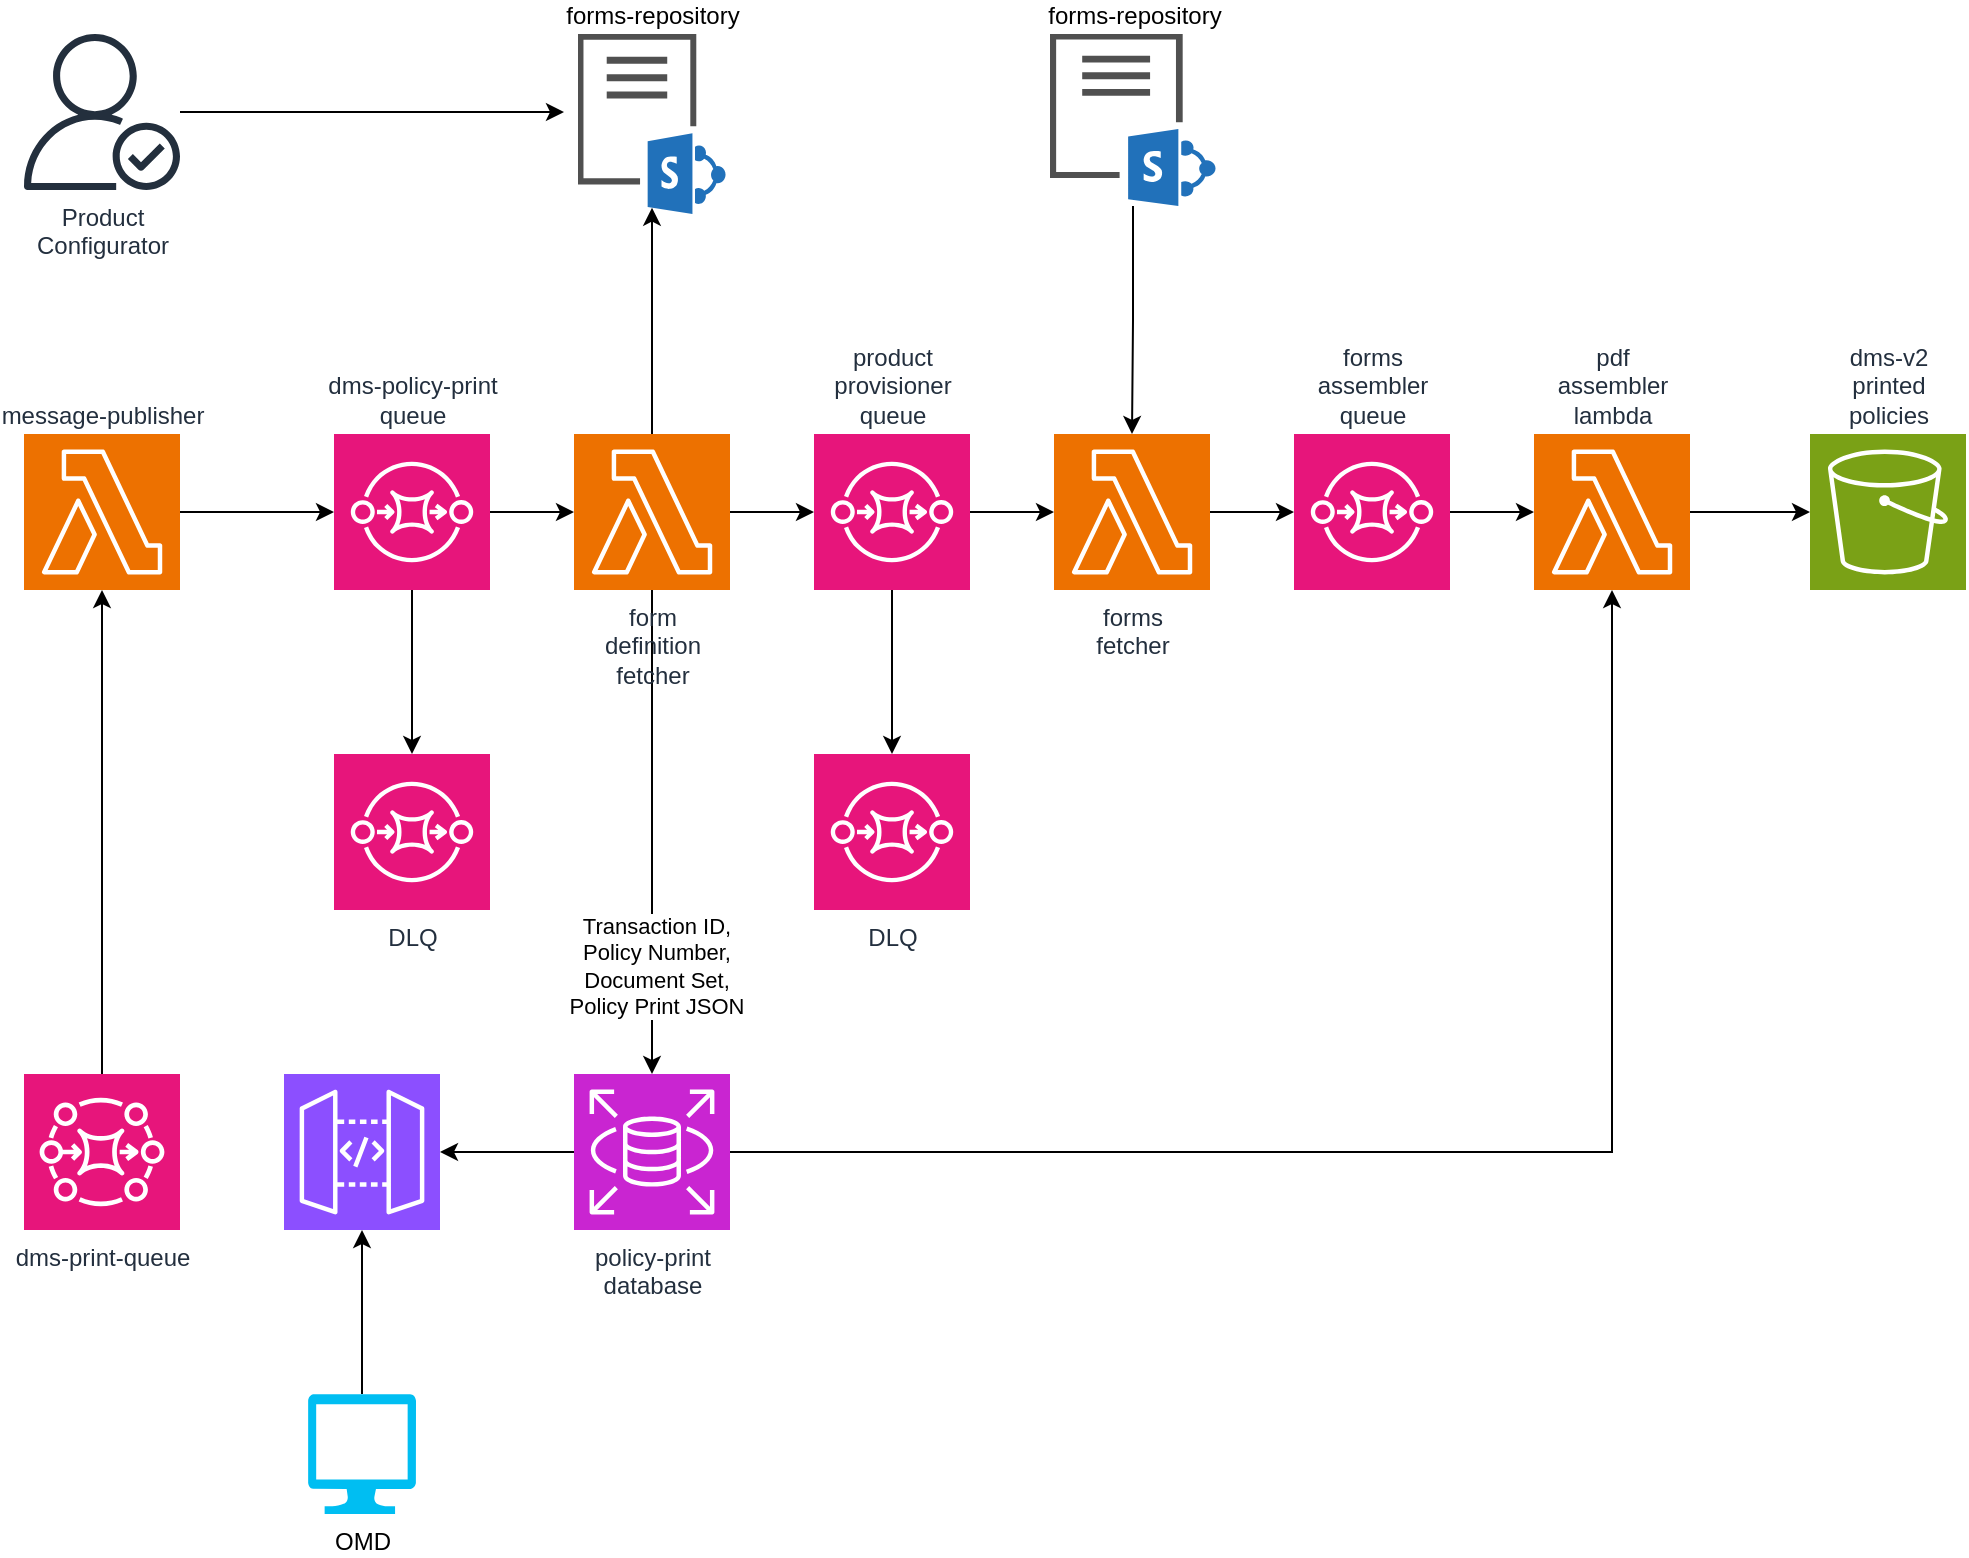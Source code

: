 <mxfile version="28.1.2">
  <diagram name="Page-1" id="uxqOT37ZwbZXu73O2S1v">
    <mxGraphModel dx="1305" dy="678" grid="1" gridSize="10" guides="1" tooltips="1" connect="1" arrows="1" fold="1" page="1" pageScale="1" pageWidth="1100" pageHeight="850" math="0" shadow="0">
      <root>
        <mxCell id="0" />
        <mxCell id="1" parent="0" />
        <mxCell id="L-XrNVOVLphdgEUR5hga-41" style="edgeStyle=orthogonalEdgeStyle;rounded=0;orthogonalLoop=1;jettySize=auto;html=1;" edge="1" parent="1" source="L-XrNVOVLphdgEUR5hga-2" target="L-XrNVOVLphdgEUR5hga-40">
          <mxGeometry relative="1" as="geometry" />
        </mxCell>
        <mxCell id="L-XrNVOVLphdgEUR5hga-2" value="dms-print-queue" style="sketch=0;points=[[0,0,0],[0.25,0,0],[0.5,0,0],[0.75,0,0],[1,0,0],[0,1,0],[0.25,1,0],[0.5,1,0],[0.75,1,0],[1,1,0],[0,0.25,0],[0,0.5,0],[0,0.75,0],[1,0.25,0],[1,0.5,0],[1,0.75,0]];outlineConnect=0;fontColor=#232F3E;fillColor=#E7157B;strokeColor=#ffffff;dashed=0;verticalLabelPosition=bottom;verticalAlign=top;align=center;html=1;fontSize=12;fontStyle=0;aspect=fixed;shape=mxgraph.aws4.resourceIcon;resIcon=mxgraph.aws4.mq;labelPosition=center;" vertex="1" parent="1">
          <mxGeometry x="40" y="560" width="78" height="78" as="geometry" />
        </mxCell>
        <mxCell id="L-XrNVOVLphdgEUR5hga-6" style="edgeStyle=orthogonalEdgeStyle;rounded=0;orthogonalLoop=1;jettySize=auto;html=1;labelPosition=center;verticalLabelPosition=top;align=center;verticalAlign=bottom;" edge="1" parent="1" source="L-XrNVOVLphdgEUR5hga-3" target="L-XrNVOVLphdgEUR5hga-5">
          <mxGeometry relative="1" as="geometry" />
        </mxCell>
        <mxCell id="L-XrNVOVLphdgEUR5hga-3" value="dms-policy-print&lt;div&gt;queue&lt;/div&gt;" style="sketch=0;points=[[0,0,0],[0.25,0,0],[0.5,0,0],[0.75,0,0],[1,0,0],[0,1,0],[0.25,1,0],[0.5,1,0],[0.75,1,0],[1,1,0],[0,0.25,0],[0,0.5,0],[0,0.75,0],[1,0.25,0],[1,0.5,0],[1,0.75,0]];outlineConnect=0;fontColor=#232F3E;fillColor=#E7157B;strokeColor=#ffffff;dashed=0;verticalLabelPosition=top;verticalAlign=bottom;align=center;html=1;fontSize=12;fontStyle=0;aspect=fixed;shape=mxgraph.aws4.resourceIcon;resIcon=mxgraph.aws4.sqs;labelPosition=center;" vertex="1" parent="1">
          <mxGeometry x="195" y="240" width="78" height="78" as="geometry" />
        </mxCell>
        <mxCell id="L-XrNVOVLphdgEUR5hga-17" style="edgeStyle=orthogonalEdgeStyle;rounded=0;orthogonalLoop=1;jettySize=auto;html=1;labelPosition=center;verticalLabelPosition=top;align=center;verticalAlign=bottom;" edge="1" parent="1" source="L-XrNVOVLphdgEUR5hga-5" target="L-XrNVOVLphdgEUR5hga-16">
          <mxGeometry relative="1" as="geometry" />
        </mxCell>
        <mxCell id="L-XrNVOVLphdgEUR5hga-45" value="Transaction ID,&lt;div&gt;Policy Number,&lt;/div&gt;&lt;div&gt;Document Set,&lt;/div&gt;&lt;div&gt;Policy Print JSON&lt;/div&gt;" style="edgeLabel;html=1;align=center;verticalAlign=middle;resizable=0;points=[];" vertex="1" connectable="0" parent="L-XrNVOVLphdgEUR5hga-17">
          <mxGeometry x="0.549" y="2" relative="1" as="geometry">
            <mxPoint as="offset" />
          </mxGeometry>
        </mxCell>
        <mxCell id="L-XrNVOVLphdgEUR5hga-5" value="form&lt;br&gt;definition&lt;br&gt;fetcher" style="sketch=0;points=[[0,0,0],[0.25,0,0],[0.5,0,0],[0.75,0,0],[1,0,0],[0,1,0],[0.25,1,0],[0.5,1,0],[0.75,1,0],[1,1,0],[0,0.25,0],[0,0.5,0],[0,0.75,0],[1,0.25,0],[1,0.5,0],[1,0.75,0]];outlineConnect=0;fontColor=#232F3E;fillColor=#ED7100;strokeColor=#ffffff;dashed=0;verticalLabelPosition=bottom;verticalAlign=top;align=center;html=1;fontSize=12;fontStyle=0;aspect=fixed;shape=mxgraph.aws4.resourceIcon;resIcon=mxgraph.aws4.lambda;labelPosition=center;" vertex="1" parent="1">
          <mxGeometry x="315" y="240" width="78" height="78" as="geometry" />
        </mxCell>
        <mxCell id="L-XrNVOVLphdgEUR5hga-8" value="forms-repository" style="sketch=0;pointerEvents=1;shadow=0;dashed=0;html=1;strokeColor=none;labelPosition=center;verticalLabelPosition=top;verticalAlign=bottom;align=center;fillColor=#505050;shape=mxgraph.mscae.intune.conditional_access_sharepoint;fillColorStyles=fillColor2;fillColor2=#2171ba;" vertex="1" parent="1">
          <mxGeometry x="317" y="40" width="74" height="90" as="geometry" />
        </mxCell>
        <mxCell id="L-XrNVOVLphdgEUR5hga-21" value="" style="edgeStyle=orthogonalEdgeStyle;rounded=0;orthogonalLoop=1;jettySize=auto;html=1;labelPosition=center;verticalLabelPosition=top;align=center;verticalAlign=bottom;" edge="1" parent="1" source="L-XrNVOVLphdgEUR5hga-12" target="L-XrNVOVLphdgEUR5hga-15">
          <mxGeometry relative="1" as="geometry" />
        </mxCell>
        <mxCell id="L-XrNVOVLphdgEUR5hga-30" style="edgeStyle=orthogonalEdgeStyle;rounded=0;orthogonalLoop=1;jettySize=auto;html=1;labelPosition=center;verticalLabelPosition=top;align=center;verticalAlign=bottom;" edge="1" parent="1" source="L-XrNVOVLphdgEUR5hga-12" target="L-XrNVOVLphdgEUR5hga-29">
          <mxGeometry relative="1" as="geometry" />
        </mxCell>
        <mxCell id="L-XrNVOVLphdgEUR5hga-12" value="product&lt;div&gt;provisioner&lt;div&gt;queue&lt;/div&gt;&lt;/div&gt;" style="sketch=0;points=[[0,0,0],[0.25,0,0],[0.5,0,0],[0.75,0,0],[1,0,0],[0,1,0],[0.25,1,0],[0.5,1,0],[0.75,1,0],[1,1,0],[0,0.25,0],[0,0.5,0],[0,0.75,0],[1,0.25,0],[1,0.5,0],[1,0.75,0]];outlineConnect=0;fontColor=#232F3E;fillColor=#E7157B;strokeColor=#ffffff;dashed=0;verticalLabelPosition=top;verticalAlign=bottom;align=center;html=1;fontSize=12;fontStyle=0;aspect=fixed;shape=mxgraph.aws4.resourceIcon;resIcon=mxgraph.aws4.sqs;labelPosition=center;" vertex="1" parent="1">
          <mxGeometry x="435" y="240" width="78" height="78" as="geometry" />
        </mxCell>
        <mxCell id="L-XrNVOVLphdgEUR5hga-13" style="edgeStyle=orthogonalEdgeStyle;rounded=0;orthogonalLoop=1;jettySize=auto;html=1;entryX=0;entryY=0.5;entryDx=0;entryDy=0;entryPerimeter=0;labelPosition=center;verticalLabelPosition=top;align=center;verticalAlign=bottom;" edge="1" parent="1" source="L-XrNVOVLphdgEUR5hga-5" target="L-XrNVOVLphdgEUR5hga-12">
          <mxGeometry relative="1" as="geometry" />
        </mxCell>
        <mxCell id="L-XrNVOVLphdgEUR5hga-14" value="dms-v2&lt;br&gt;printed&lt;br&gt;policies" style="sketch=0;points=[[0,0,0],[0.25,0,0],[0.5,0,0],[0.75,0,0],[1,0,0],[0,1,0],[0.25,1,0],[0.5,1,0],[0.75,1,0],[1,1,0],[0,0.25,0],[0,0.5,0],[0,0.75,0],[1,0.25,0],[1,0.5,0],[1,0.75,0]];outlineConnect=0;fontColor=#232F3E;fillColor=#7AA116;strokeColor=#ffffff;dashed=0;verticalLabelPosition=top;verticalAlign=bottom;align=center;html=1;fontSize=12;fontStyle=0;aspect=fixed;shape=mxgraph.aws4.resourceIcon;resIcon=mxgraph.aws4.s3;labelPosition=center;" vertex="1" parent="1">
          <mxGeometry x="933" y="240" width="78" height="78" as="geometry" />
        </mxCell>
        <mxCell id="L-XrNVOVLphdgEUR5hga-32" style="edgeStyle=orthogonalEdgeStyle;rounded=0;orthogonalLoop=1;jettySize=auto;html=1;labelPosition=center;verticalLabelPosition=top;align=center;verticalAlign=bottom;" edge="1" parent="1" source="L-XrNVOVLphdgEUR5hga-15" target="L-XrNVOVLphdgEUR5hga-31">
          <mxGeometry relative="1" as="geometry" />
        </mxCell>
        <mxCell id="L-XrNVOVLphdgEUR5hga-15" value="forms&lt;br&gt;fetcher" style="sketch=0;points=[[0,0,0],[0.25,0,0],[0.5,0,0],[0.75,0,0],[1,0,0],[0,1,0],[0.25,1,0],[0.5,1,0],[0.75,1,0],[1,1,0],[0,0.25,0],[0,0.5,0],[0,0.75,0],[1,0.25,0],[1,0.5,0],[1,0.75,0]];outlineConnect=0;fontColor=#232F3E;fillColor=#ED7100;strokeColor=#ffffff;dashed=0;verticalLabelPosition=bottom;verticalAlign=top;align=center;html=1;fontSize=12;fontStyle=0;aspect=fixed;shape=mxgraph.aws4.resourceIcon;resIcon=mxgraph.aws4.lambda;labelPosition=center;" vertex="1" parent="1">
          <mxGeometry x="555" y="240" width="78" height="78" as="geometry" />
        </mxCell>
        <mxCell id="L-XrNVOVLphdgEUR5hga-39" style="edgeStyle=orthogonalEdgeStyle;rounded=0;orthogonalLoop=1;jettySize=auto;html=1;labelPosition=center;verticalLabelPosition=top;align=center;verticalAlign=bottom;" edge="1" parent="1" source="L-XrNVOVLphdgEUR5hga-16" target="L-XrNVOVLphdgEUR5hga-35">
          <mxGeometry relative="1" as="geometry" />
        </mxCell>
        <mxCell id="L-XrNVOVLphdgEUR5hga-47" value="" style="edgeStyle=orthogonalEdgeStyle;rounded=0;orthogonalLoop=1;jettySize=auto;html=1;" edge="1" parent="1" source="L-XrNVOVLphdgEUR5hga-16" target="L-XrNVOVLphdgEUR5hga-46">
          <mxGeometry relative="1" as="geometry" />
        </mxCell>
        <mxCell id="L-XrNVOVLphdgEUR5hga-16" value="policy-print&lt;div&gt;database&lt;/div&gt;" style="sketch=0;points=[[0,0,0],[0.25,0,0],[0.5,0,0],[0.75,0,0],[1,0,0],[0,1,0],[0.25,1,0],[0.5,1,0],[0.75,1,0],[1,1,0],[0,0.25,0],[0,0.5,0],[0,0.75,0],[1,0.25,0],[1,0.5,0],[1,0.75,0]];outlineConnect=0;fontColor=#232F3E;fillColor=#C925D1;strokeColor=#ffffff;dashed=0;verticalLabelPosition=bottom;verticalAlign=top;align=center;html=1;fontSize=12;fontStyle=0;aspect=fixed;shape=mxgraph.aws4.resourceIcon;resIcon=mxgraph.aws4.rds;labelPosition=center;" vertex="1" parent="1">
          <mxGeometry x="315" y="560" width="78" height="78" as="geometry" />
        </mxCell>
        <mxCell id="L-XrNVOVLphdgEUR5hga-19" value="DLQ" style="sketch=0;points=[[0,0,0],[0.25,0,0],[0.5,0,0],[0.75,0,0],[1,0,0],[0,1,0],[0.25,1,0],[0.5,1,0],[0.75,1,0],[1,1,0],[0,0.25,0],[0,0.5,0],[0,0.75,0],[1,0.25,0],[1,0.5,0],[1,0.75,0]];outlineConnect=0;fontColor=#232F3E;fillColor=#E7157B;strokeColor=#ffffff;dashed=0;verticalLabelPosition=bottom;verticalAlign=top;align=center;html=1;fontSize=12;fontStyle=0;aspect=fixed;shape=mxgraph.aws4.resourceIcon;resIcon=mxgraph.aws4.sqs;labelPosition=center;" vertex="1" parent="1">
          <mxGeometry x="195" y="400" width="78" height="78" as="geometry" />
        </mxCell>
        <mxCell id="L-XrNVOVLphdgEUR5hga-20" style="edgeStyle=orthogonalEdgeStyle;rounded=0;orthogonalLoop=1;jettySize=auto;html=1;entryX=0.5;entryY=0;entryDx=0;entryDy=0;entryPerimeter=0;labelPosition=center;verticalLabelPosition=top;align=center;verticalAlign=bottom;" edge="1" parent="1" source="L-XrNVOVLphdgEUR5hga-3" target="L-XrNVOVLphdgEUR5hga-19">
          <mxGeometry relative="1" as="geometry" />
        </mxCell>
        <mxCell id="L-XrNVOVLphdgEUR5hga-28" style="edgeStyle=orthogonalEdgeStyle;rounded=0;orthogonalLoop=1;jettySize=auto;html=1;labelPosition=center;verticalLabelPosition=top;align=center;verticalAlign=bottom;" edge="1" parent="1" source="L-XrNVOVLphdgEUR5hga-25" target="L-XrNVOVLphdgEUR5hga-15">
          <mxGeometry relative="1" as="geometry" />
        </mxCell>
        <mxCell id="L-XrNVOVLphdgEUR5hga-25" value="forms-repository" style="sketch=0;pointerEvents=1;shadow=0;dashed=0;html=1;strokeColor=none;labelPosition=center;verticalLabelPosition=top;verticalAlign=bottom;align=center;fillColor=#505050;shape=mxgraph.mscae.intune.conditional_access_sharepoint;fillColorStyles=fillColor2;fillColor2=#2171ba;" vertex="1" parent="1">
          <mxGeometry x="553" y="40" width="83" height="86" as="geometry" />
        </mxCell>
        <mxCell id="L-XrNVOVLphdgEUR5hga-29" value="DLQ" style="sketch=0;points=[[0,0,0],[0.25,0,0],[0.5,0,0],[0.75,0,0],[1,0,0],[0,1,0],[0.25,1,0],[0.5,1,0],[0.75,1,0],[1,1,0],[0,0.25,0],[0,0.5,0],[0,0.75,0],[1,0.25,0],[1,0.5,0],[1,0.75,0]];outlineConnect=0;fontColor=#232F3E;fillColor=#E7157B;strokeColor=#ffffff;dashed=0;verticalLabelPosition=bottom;verticalAlign=top;align=center;html=1;fontSize=12;fontStyle=0;aspect=fixed;shape=mxgraph.aws4.resourceIcon;resIcon=mxgraph.aws4.sqs;labelPosition=center;" vertex="1" parent="1">
          <mxGeometry x="435" y="400" width="78" height="78" as="geometry" />
        </mxCell>
        <mxCell id="L-XrNVOVLphdgEUR5hga-36" value="" style="edgeStyle=orthogonalEdgeStyle;rounded=0;orthogonalLoop=1;jettySize=auto;html=1;labelPosition=center;verticalLabelPosition=top;align=center;verticalAlign=bottom;" edge="1" parent="1" source="L-XrNVOVLphdgEUR5hga-31" target="L-XrNVOVLphdgEUR5hga-35">
          <mxGeometry relative="1" as="geometry" />
        </mxCell>
        <mxCell id="L-XrNVOVLphdgEUR5hga-31" value="forms&lt;div&gt;assembler&lt;br&gt;queue&lt;/div&gt;" style="sketch=0;points=[[0,0,0],[0.25,0,0],[0.5,0,0],[0.75,0,0],[1,0,0],[0,1,0],[0.25,1,0],[0.5,1,0],[0.75,1,0],[1,1,0],[0,0.25,0],[0,0.5,0],[0,0.75,0],[1,0.25,0],[1,0.5,0],[1,0.75,0]];outlineConnect=0;fontColor=#232F3E;fillColor=#E7157B;strokeColor=#ffffff;dashed=0;verticalLabelPosition=top;verticalAlign=bottom;align=center;html=1;fontSize=12;fontStyle=0;aspect=fixed;shape=mxgraph.aws4.resourceIcon;resIcon=mxgraph.aws4.sqs;labelPosition=center;" vertex="1" parent="1">
          <mxGeometry x="675" y="240" width="78" height="78" as="geometry" />
        </mxCell>
        <mxCell id="L-XrNVOVLphdgEUR5hga-37" style="edgeStyle=orthogonalEdgeStyle;rounded=0;orthogonalLoop=1;jettySize=auto;html=1;labelPosition=center;verticalLabelPosition=top;align=center;verticalAlign=bottom;" edge="1" parent="1" source="L-XrNVOVLphdgEUR5hga-35" target="L-XrNVOVLphdgEUR5hga-14">
          <mxGeometry relative="1" as="geometry" />
        </mxCell>
        <mxCell id="L-XrNVOVLphdgEUR5hga-35" value="pdf&lt;div&gt;assembler&lt;div&gt;lambda&lt;/div&gt;&lt;/div&gt;" style="sketch=0;points=[[0,0,0],[0.25,0,0],[0.5,0,0],[0.75,0,0],[1,0,0],[0,1,0],[0.25,1,0],[0.5,1,0],[0.75,1,0],[1,1,0],[0,0.25,0],[0,0.5,0],[0,0.75,0],[1,0.25,0],[1,0.5,0],[1,0.75,0]];outlineConnect=0;fontColor=#232F3E;fillColor=#ED7100;strokeColor=#ffffff;dashed=0;verticalLabelPosition=top;verticalAlign=bottom;align=center;html=1;fontSize=12;fontStyle=0;aspect=fixed;shape=mxgraph.aws4.resourceIcon;resIcon=mxgraph.aws4.lambda;labelPosition=center;" vertex="1" parent="1">
          <mxGeometry x="795" y="240" width="78" height="78" as="geometry" />
        </mxCell>
        <mxCell id="L-XrNVOVLphdgEUR5hga-42" style="edgeStyle=orthogonalEdgeStyle;rounded=0;orthogonalLoop=1;jettySize=auto;html=1;" edge="1" parent="1" source="L-XrNVOVLphdgEUR5hga-40" target="L-XrNVOVLphdgEUR5hga-3">
          <mxGeometry relative="1" as="geometry" />
        </mxCell>
        <mxCell id="L-XrNVOVLphdgEUR5hga-40" value="message-publisher" style="sketch=0;points=[[0,0,0],[0.25,0,0],[0.5,0,0],[0.75,0,0],[1,0,0],[0,1,0],[0.25,1,0],[0.5,1,0],[0.75,1,0],[1,1,0],[0,0.25,0],[0,0.5,0],[0,0.75,0],[1,0.25,0],[1,0.5,0],[1,0.75,0]];outlineConnect=0;fontColor=#232F3E;fillColor=#ED7100;strokeColor=#ffffff;dashed=0;verticalLabelPosition=top;verticalAlign=bottom;align=center;html=1;fontSize=12;fontStyle=0;aspect=fixed;shape=mxgraph.aws4.resourceIcon;resIcon=mxgraph.aws4.lambda;labelPosition=center;" vertex="1" parent="1">
          <mxGeometry x="40" y="240" width="78" height="78" as="geometry" />
        </mxCell>
        <mxCell id="L-XrNVOVLphdgEUR5hga-44" style="edgeStyle=orthogonalEdgeStyle;rounded=0;orthogonalLoop=1;jettySize=auto;html=1;entryX=0.5;entryY=0.965;entryDx=0;entryDy=0;entryPerimeter=0;" edge="1" parent="1" source="L-XrNVOVLphdgEUR5hga-5" target="L-XrNVOVLphdgEUR5hga-8">
          <mxGeometry relative="1" as="geometry" />
        </mxCell>
        <mxCell id="L-XrNVOVLphdgEUR5hga-46" value="" style="sketch=0;points=[[0,0,0],[0.25,0,0],[0.5,0,0],[0.75,0,0],[1,0,0],[0,1,0],[0.25,1,0],[0.5,1,0],[0.75,1,0],[1,1,0],[0,0.25,0],[0,0.5,0],[0,0.75,0],[1,0.25,0],[1,0.5,0],[1,0.75,0]];outlineConnect=0;fontColor=#232F3E;fillColor=#8C4FFF;strokeColor=#ffffff;dashed=0;verticalLabelPosition=bottom;verticalAlign=top;align=center;html=1;fontSize=12;fontStyle=0;aspect=fixed;shape=mxgraph.aws4.resourceIcon;resIcon=mxgraph.aws4.api_gateway;" vertex="1" parent="1">
          <mxGeometry x="170" y="560" width="78" height="78" as="geometry" />
        </mxCell>
        <mxCell id="L-XrNVOVLphdgEUR5hga-49" value="" style="edgeStyle=orthogonalEdgeStyle;rounded=0;orthogonalLoop=1;jettySize=auto;html=1;" edge="1" parent="1" source="L-XrNVOVLphdgEUR5hga-48" target="L-XrNVOVLphdgEUR5hga-46">
          <mxGeometry relative="1" as="geometry" />
        </mxCell>
        <mxCell id="L-XrNVOVLphdgEUR5hga-48" value="OMD" style="verticalLabelPosition=bottom;html=1;verticalAlign=top;align=center;strokeColor=none;fillColor=#00BEF2;shape=mxgraph.azure.computer;pointerEvents=1;" vertex="1" parent="1">
          <mxGeometry x="182" y="720" width="54" height="60" as="geometry" />
        </mxCell>
        <mxCell id="L-XrNVOVLphdgEUR5hga-55" style="edgeStyle=orthogonalEdgeStyle;rounded=0;orthogonalLoop=1;jettySize=auto;html=1;" edge="1" parent="1" source="L-XrNVOVLphdgEUR5hga-54">
          <mxGeometry relative="1" as="geometry">
            <mxPoint x="310" y="79" as="targetPoint" />
          </mxGeometry>
        </mxCell>
        <mxCell id="L-XrNVOVLphdgEUR5hga-54" value="Product &lt;br&gt;Configurator" style="sketch=0;outlineConnect=0;fontColor=#232F3E;gradientColor=none;fillColor=#232F3D;strokeColor=none;dashed=0;verticalLabelPosition=bottom;verticalAlign=top;align=center;html=1;fontSize=12;fontStyle=0;aspect=fixed;pointerEvents=1;shape=mxgraph.aws4.authenticated_user;" vertex="1" parent="1">
          <mxGeometry x="40" y="40" width="78" height="78" as="geometry" />
        </mxCell>
      </root>
    </mxGraphModel>
  </diagram>
</mxfile>
